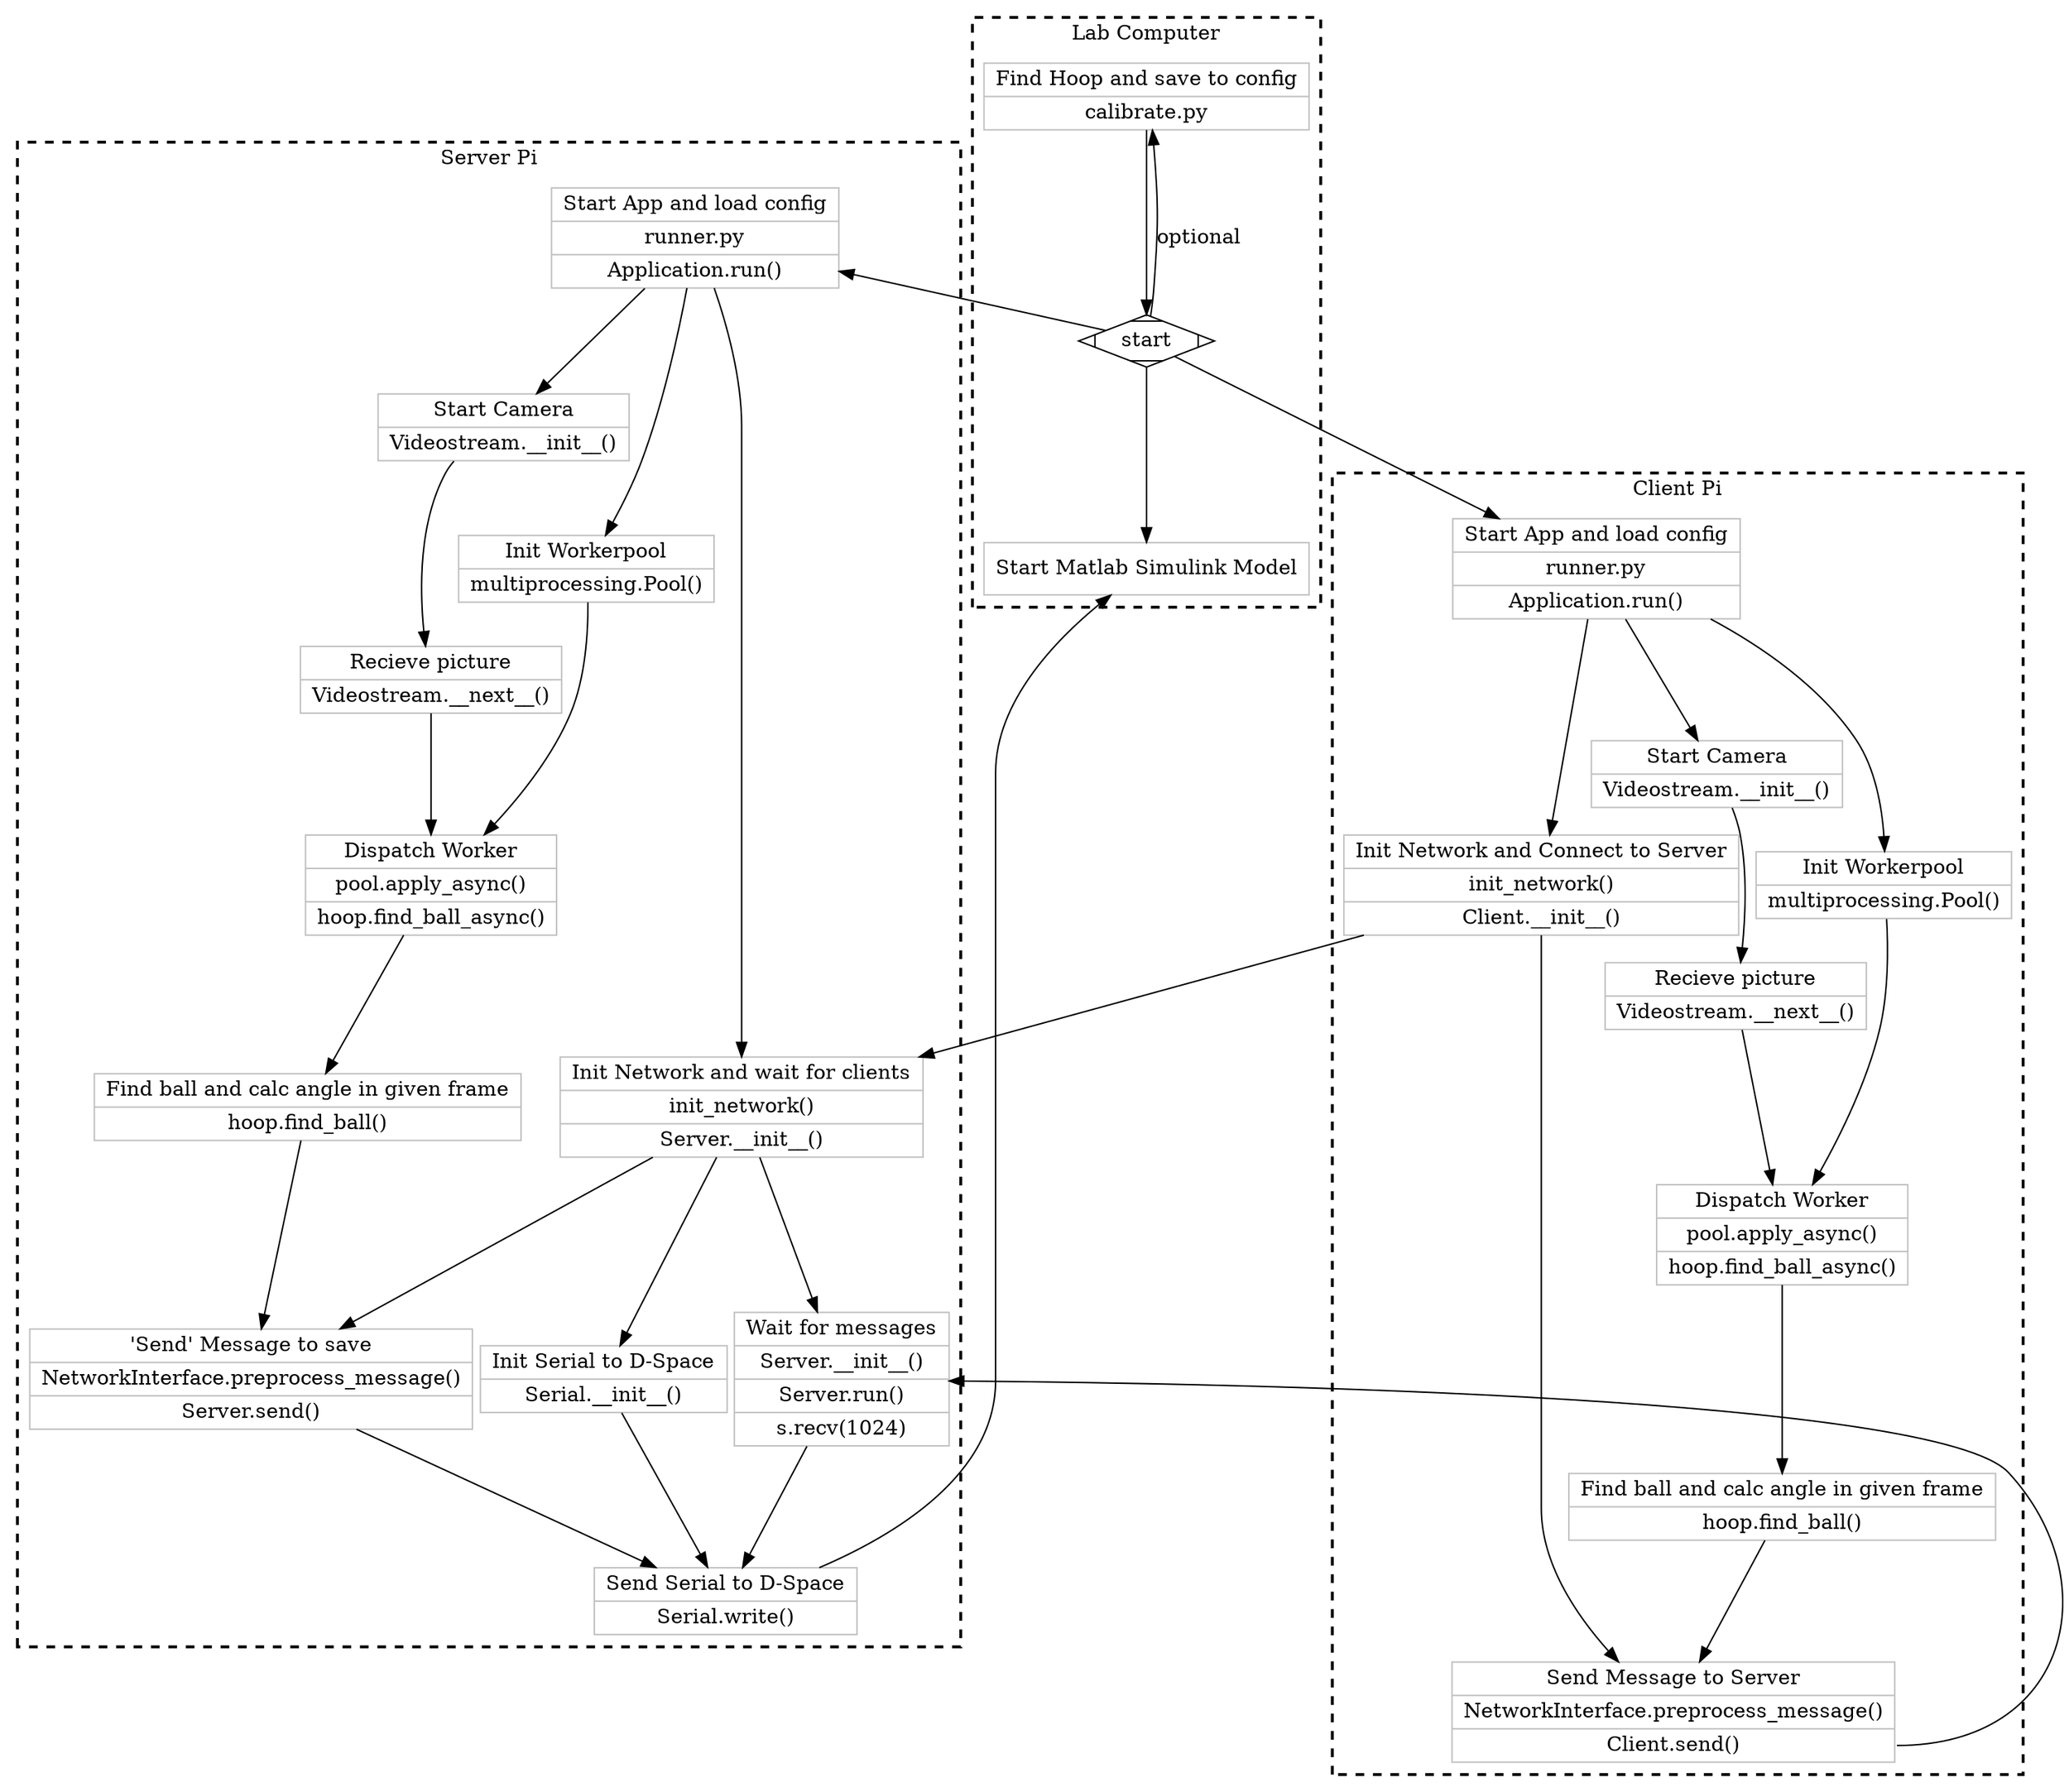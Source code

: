 digraph G {

    subgraph cluster_server {
        style=dashed;
        penwidth=2;
        color=black;
        node [shape=record,color=grey,target="_blank"];
        label = "Server Pi";
        s_app [
            label="{Start App and load config|runner.py|Application.run()}"
            URL="https://lukas-staab.github.io/ball-and-hoop/code/src.ballandhoop.html#module-src.ballandhoop.application"
        ]
        s_network_start[
            label="{Init Network and wait for clients |init_network()|Server.__init__()}"
            URL="https://lukas-staab.github.io/ball-and-hoop/code/index.html#src.network.Server"
        ]
        s_network_serial_start[
            label="{Init Serial to D-Space|Serial.__init__()}"
            URL="https://lukas-staab.github.io/ball-and-hoop/code/index.html#src.serial.SerialCom"
        ]
        s_network_serial_send[
            label="{Send Serial to D-Space|Serial.write()}"
            URL="https://lukas-staab.github.io/ball-and-hoop/code/index.html#src.serial.SerialCom.write"
        ]
        s_video_start [
            label="{Start Camera| Videostream.__init__()}"
            URL="https://lukas-staab.github.io/ball-and-hoop/code/src.ballandhoop.html#module-src.ballandhoop.videostream"
        ]
        s_video_get_pic [
            label="{Recieve picture| Videostream.__next__()}"
            URL="https://lukas-staab.github.io/ball-and-hoop/code/src.ballandhoop.html#module-src.ballandhoop.videostream"
        ]
        s_find_ball [
            label="{Find ball and calc angle in given frame|hoop.find_ball()}"
            URL="https://lukas-staab.github.io/ball-and-hoop/code/src.ballandhoop.html#src.ballandhoop.hoop.Hoop.find_ball"
        ]
        s_network_send[
            label="{'Send' Message to save|<pre>NetworkInterface.preprocess_message()|<send>Server.send()}"
            URL="https://lukas-staab.github.io/ball-and-hoop/code/index.html#src.network.Server.send"
        ]
        s_network_receive[
            label="{Wait for messages|Server.__init__()|Server.run()|s.recv(1024)}"
            URL="https://lukas-staab.github.io/ball-and-hoop/code/index.html#src.network.Server.run"
        ]
        s_workerpool [
            label="{Init Workerpool|multiprocessing.Pool()}"
            URL="https://docs.python.org/3/library/multiprocessing.html"
        ]
        s_worker_dispatch [
            label="{Dispatch Worker| pool.apply_async()|hoop.find_ball_async()}"
            URL="https://lukas-staab.github.io/ball-and-hoop/code/src.ballandhoop.html#src.ballandhoop.hoop.Hoop.find_ball_async"
        ]

        s_app -> s_network_start  -> s_network_send -> s_network_serial_send
        s_network_start -> s_network_serial_start -> s_network_serial_send
        s_network_start-> s_network_receive -> s_network_serial_send
        s_app -> s_workerpool -> s_worker_dispatch -> s_find_ball -> s_network_send
        s_app -> s_video_start -> s_video_get_pic -> s_worker_dispatch
    }

    subgraph cluster_client {
        style=dashed;
        penwidth=2;
        color=black;
        label = "Client Pi";

        node [shape=record,color=grey,target="_blank"];

        c_app [
            label="{Start App and load config|runner.py|Application.run()}"
            URL="https://lukas-staab.github.io/ball-and-hoop/code/src.ballandhoop.html#module-src.ballandhoop.application"
        ]
        c_network_start[
            label="{Init Network and Connect to Server|init_network()|Client.__init__()}"
            URL="https://lukas-staab.github.io/ball-and-hoop/code/index.html#src.network.Client"
        ]
        c_video_start [
            label="{Start Camera| Videostream.__init__()}"
            URL="https://lukas-staab.github.io/ball-and-hoop/code/src.ballandhoop.html#module-src.ballandhoop.videostream"
        ]
        c_video_get_pic [
            label="{Recieve picture| Videostream.__next__()}"
            URL="https://lukas-staab.github.io/ball-and-hoop/code/src.ballandhoop.html#module-src.ballandhoop.videostream"
        ]
        c_find_ball [
            label="{Find ball and calc angle in given frame|hoop.find_ball()}"
            URL="https://lukas-staab.github.io/ball-and-hoop/code/src.ballandhoop.html#src.ballandhoop.hoop.Hoop.find_ball"
        ]
        c_network_send[
            label="{Send Message to Server|<pre>NetworkInterface.preprocess_message()|<send>Client.send()}"
            URL="https://lukas-staab.github.io/ball-and-hoop/code/index.html#src.network.Client.send"
        ]
        c_workerpool [
            label="{Init Workerpool|multiprocessing.Pool()}"
            URL="https://docs.python.org/3/library/multiprocessing.html"
        ]
        c_worker_dispatch [
            label="{Dispatch Worker| pool.apply_async()|hoop.find_ball_async()}"
            URL="https://lukas-staab.github.io/ball-and-hoop/code/src.ballandhoop.html#src.ballandhoop.hoop.Hoop.find_ball_async"
        ]

        c_app -> c_network_start  -> c_network_send
        c_app -> c_workerpool -> c_worker_dispatch -> c_find_ball -> c_network_send
        c_app -> c_video_start -> c_video_get_pic -> c_worker_dispatch
    }

    subgraph cluster_lab {
        style=dashed;
        penwidth=2;
        color=black;
        label = "Lab Computer";
        start [shape=Mdiamond];

        node [shape=record,color=grey,target="_blank"];
        l_config [
            label="{Find Hoop and save to config|calibrate.py}"
            URL="https://lukas-staab.github.io/ball-and-hoop/config.html"
        ]
        start -> l_config [label="optional", constraint=false]
        l_config -> start
        l_pid [label="{Start Matlab Simulink Model}"]
    }
    start -> c_app
    start -> s_app
    start -> l_pid
    s_network_serial_send -> l_pid
    c_network_send:send -> s_network_receive [constraint=false]
    c_network_start -> s_network_start

}